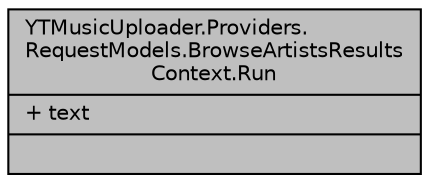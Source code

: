 digraph "YTMusicUploader.Providers.RequestModels.BrowseArtistsResultsContext.Run"
{
 // LATEX_PDF_SIZE
  edge [fontname="Helvetica",fontsize="10",labelfontname="Helvetica",labelfontsize="10"];
  node [fontname="Helvetica",fontsize="10",shape=record];
  Node1 [label="{YTMusicUploader.Providers.\lRequestModels.BrowseArtistsResults\lContext.Run\n|+ text\l|}",height=0.2,width=0.4,color="black", fillcolor="grey75", style="filled", fontcolor="black",tooltip=" "];
}
